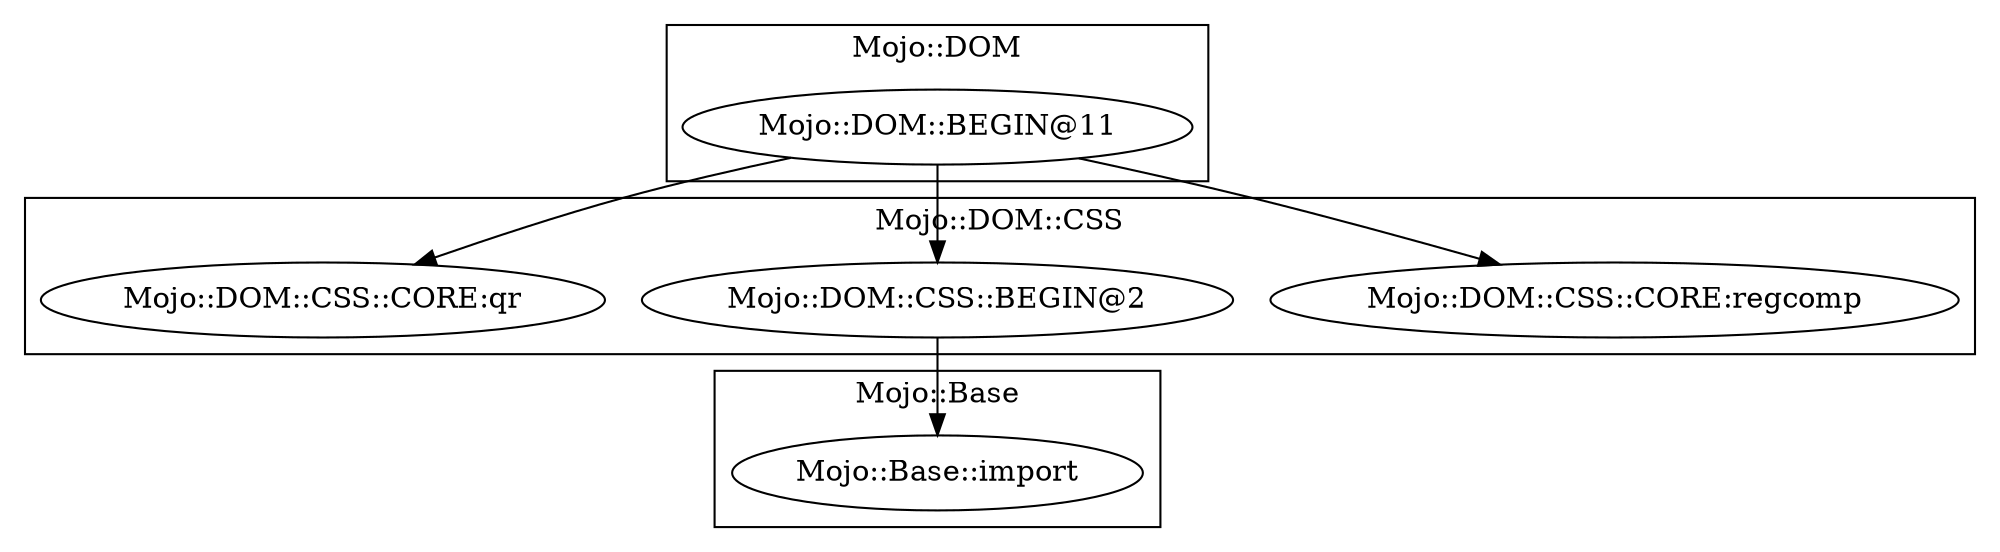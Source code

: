 digraph {
graph [overlap=false]
subgraph cluster_Mojo_DOM_CSS {
	label="Mojo::DOM::CSS";
	"Mojo::DOM::CSS::CORE:regcomp";
	"Mojo::DOM::CSS::BEGIN@2";
	"Mojo::DOM::CSS::CORE:qr";
}
subgraph cluster_Mojo_Base {
	label="Mojo::Base";
	"Mojo::Base::import";
}
subgraph cluster_Mojo_DOM {
	label="Mojo::DOM";
	"Mojo::DOM::BEGIN@11";
}
"Mojo::DOM::BEGIN@11" -> "Mojo::DOM::CSS::CORE:regcomp";
"Mojo::DOM::BEGIN@11" -> "Mojo::DOM::CSS::CORE:qr";
"Mojo::DOM::CSS::BEGIN@2" -> "Mojo::Base::import";
"Mojo::DOM::BEGIN@11" -> "Mojo::DOM::CSS::BEGIN@2";
}
